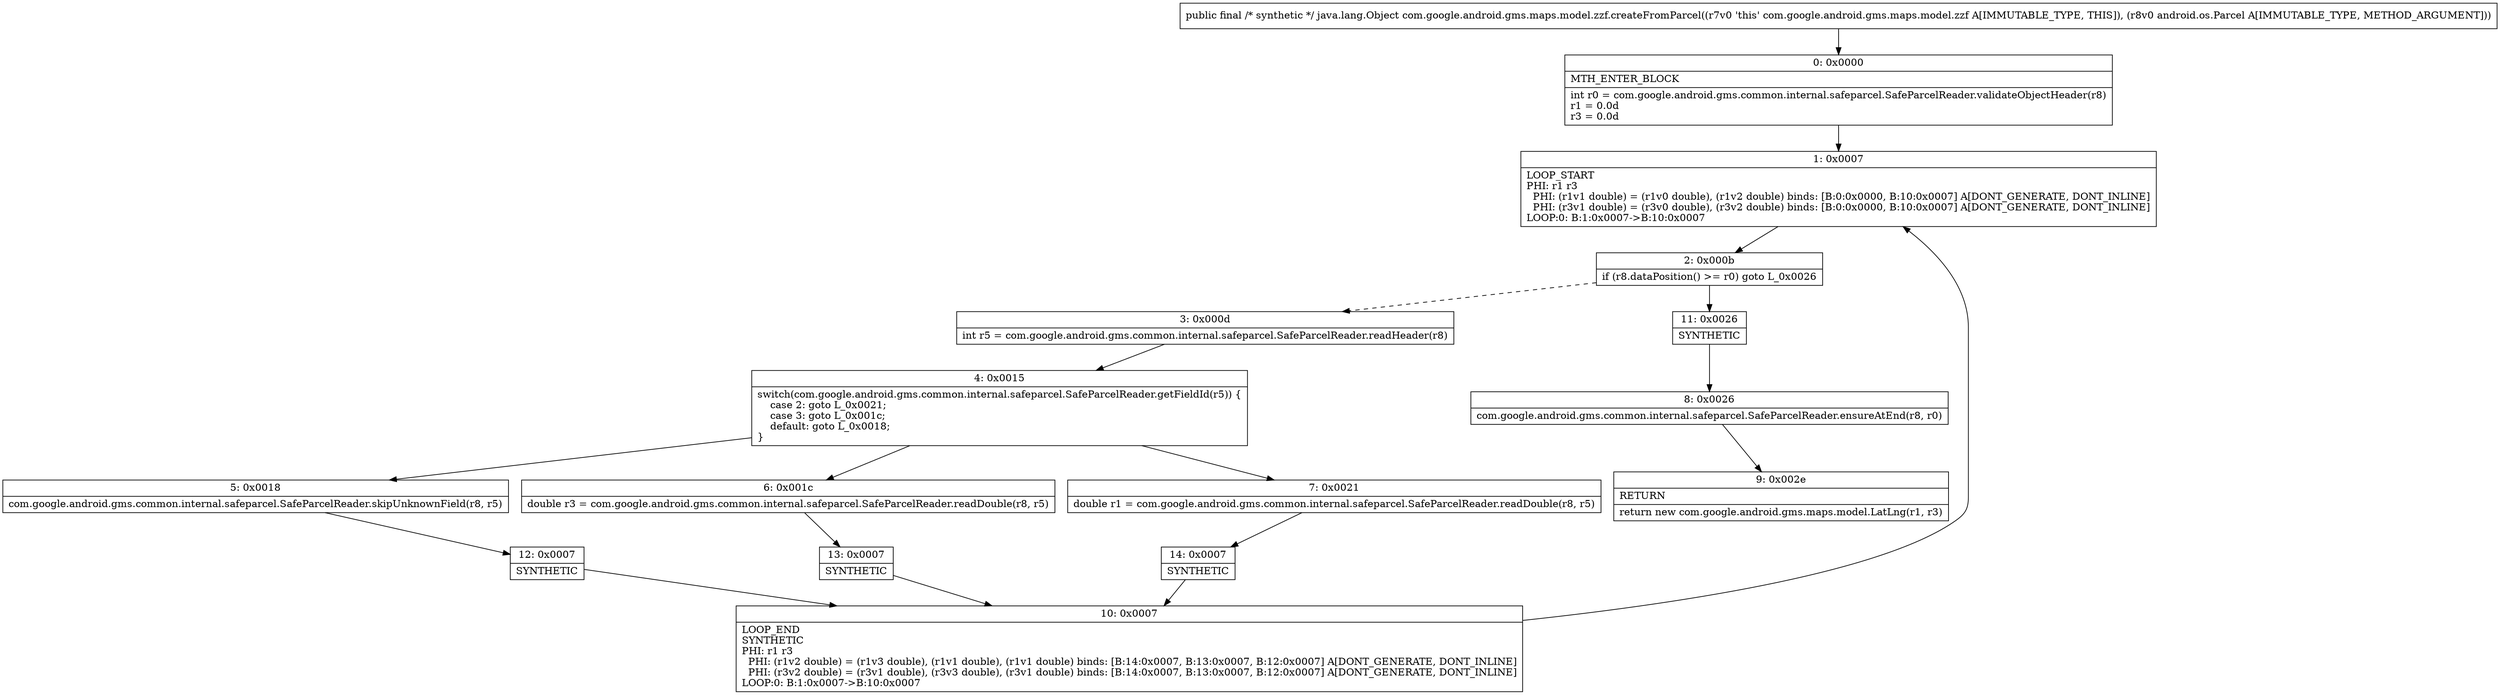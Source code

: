 digraph "CFG forcom.google.android.gms.maps.model.zzf.createFromParcel(Landroid\/os\/Parcel;)Ljava\/lang\/Object;" {
Node_0 [shape=record,label="{0\:\ 0x0000|MTH_ENTER_BLOCK\l|int r0 = com.google.android.gms.common.internal.safeparcel.SafeParcelReader.validateObjectHeader(r8)\lr1 = 0.0d\lr3 = 0.0d\l}"];
Node_1 [shape=record,label="{1\:\ 0x0007|LOOP_START\lPHI: r1 r3 \l  PHI: (r1v1 double) = (r1v0 double), (r1v2 double) binds: [B:0:0x0000, B:10:0x0007] A[DONT_GENERATE, DONT_INLINE]\l  PHI: (r3v1 double) = (r3v0 double), (r3v2 double) binds: [B:0:0x0000, B:10:0x0007] A[DONT_GENERATE, DONT_INLINE]\lLOOP:0: B:1:0x0007\-\>B:10:0x0007\l}"];
Node_2 [shape=record,label="{2\:\ 0x000b|if (r8.dataPosition() \>= r0) goto L_0x0026\l}"];
Node_3 [shape=record,label="{3\:\ 0x000d|int r5 = com.google.android.gms.common.internal.safeparcel.SafeParcelReader.readHeader(r8)\l}"];
Node_4 [shape=record,label="{4\:\ 0x0015|switch(com.google.android.gms.common.internal.safeparcel.SafeParcelReader.getFieldId(r5)) \{\l    case 2: goto L_0x0021;\l    case 3: goto L_0x001c;\l    default: goto L_0x0018;\l\}\l}"];
Node_5 [shape=record,label="{5\:\ 0x0018|com.google.android.gms.common.internal.safeparcel.SafeParcelReader.skipUnknownField(r8, r5)\l}"];
Node_6 [shape=record,label="{6\:\ 0x001c|double r3 = com.google.android.gms.common.internal.safeparcel.SafeParcelReader.readDouble(r8, r5)\l}"];
Node_7 [shape=record,label="{7\:\ 0x0021|double r1 = com.google.android.gms.common.internal.safeparcel.SafeParcelReader.readDouble(r8, r5)\l}"];
Node_8 [shape=record,label="{8\:\ 0x0026|com.google.android.gms.common.internal.safeparcel.SafeParcelReader.ensureAtEnd(r8, r0)\l}"];
Node_9 [shape=record,label="{9\:\ 0x002e|RETURN\l|return new com.google.android.gms.maps.model.LatLng(r1, r3)\l}"];
Node_10 [shape=record,label="{10\:\ 0x0007|LOOP_END\lSYNTHETIC\lPHI: r1 r3 \l  PHI: (r1v2 double) = (r1v3 double), (r1v1 double), (r1v1 double) binds: [B:14:0x0007, B:13:0x0007, B:12:0x0007] A[DONT_GENERATE, DONT_INLINE]\l  PHI: (r3v2 double) = (r3v1 double), (r3v3 double), (r3v1 double) binds: [B:14:0x0007, B:13:0x0007, B:12:0x0007] A[DONT_GENERATE, DONT_INLINE]\lLOOP:0: B:1:0x0007\-\>B:10:0x0007\l}"];
Node_11 [shape=record,label="{11\:\ 0x0026|SYNTHETIC\l}"];
Node_12 [shape=record,label="{12\:\ 0x0007|SYNTHETIC\l}"];
Node_13 [shape=record,label="{13\:\ 0x0007|SYNTHETIC\l}"];
Node_14 [shape=record,label="{14\:\ 0x0007|SYNTHETIC\l}"];
MethodNode[shape=record,label="{public final \/* synthetic *\/ java.lang.Object com.google.android.gms.maps.model.zzf.createFromParcel((r7v0 'this' com.google.android.gms.maps.model.zzf A[IMMUTABLE_TYPE, THIS]), (r8v0 android.os.Parcel A[IMMUTABLE_TYPE, METHOD_ARGUMENT])) }"];
MethodNode -> Node_0;
Node_0 -> Node_1;
Node_1 -> Node_2;
Node_2 -> Node_3[style=dashed];
Node_2 -> Node_11;
Node_3 -> Node_4;
Node_4 -> Node_5;
Node_4 -> Node_6;
Node_4 -> Node_7;
Node_5 -> Node_12;
Node_6 -> Node_13;
Node_7 -> Node_14;
Node_8 -> Node_9;
Node_10 -> Node_1;
Node_11 -> Node_8;
Node_12 -> Node_10;
Node_13 -> Node_10;
Node_14 -> Node_10;
}

